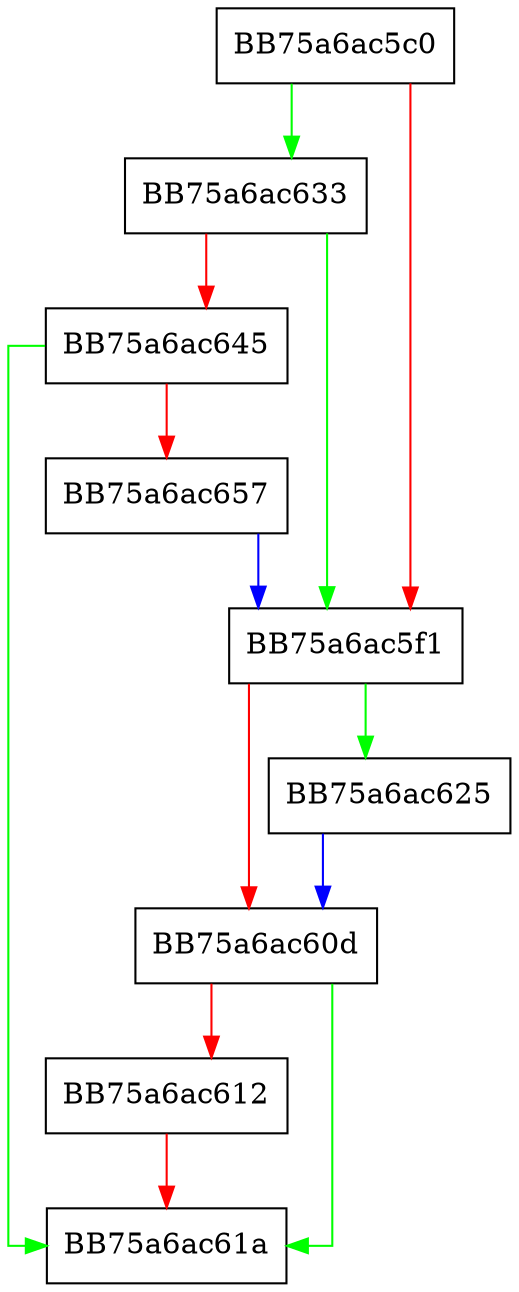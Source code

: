 digraph _Do_call {
  node [shape="box"];
  graph [splines=ortho];
  BB75a6ac5c0 -> BB75a6ac633 [color="green"];
  BB75a6ac5c0 -> BB75a6ac5f1 [color="red"];
  BB75a6ac5f1 -> BB75a6ac625 [color="green"];
  BB75a6ac5f1 -> BB75a6ac60d [color="red"];
  BB75a6ac60d -> BB75a6ac61a [color="green"];
  BB75a6ac60d -> BB75a6ac612 [color="red"];
  BB75a6ac612 -> BB75a6ac61a [color="red"];
  BB75a6ac625 -> BB75a6ac60d [color="blue"];
  BB75a6ac633 -> BB75a6ac5f1 [color="green"];
  BB75a6ac633 -> BB75a6ac645 [color="red"];
  BB75a6ac645 -> BB75a6ac61a [color="green"];
  BB75a6ac645 -> BB75a6ac657 [color="red"];
  BB75a6ac657 -> BB75a6ac5f1 [color="blue"];
}